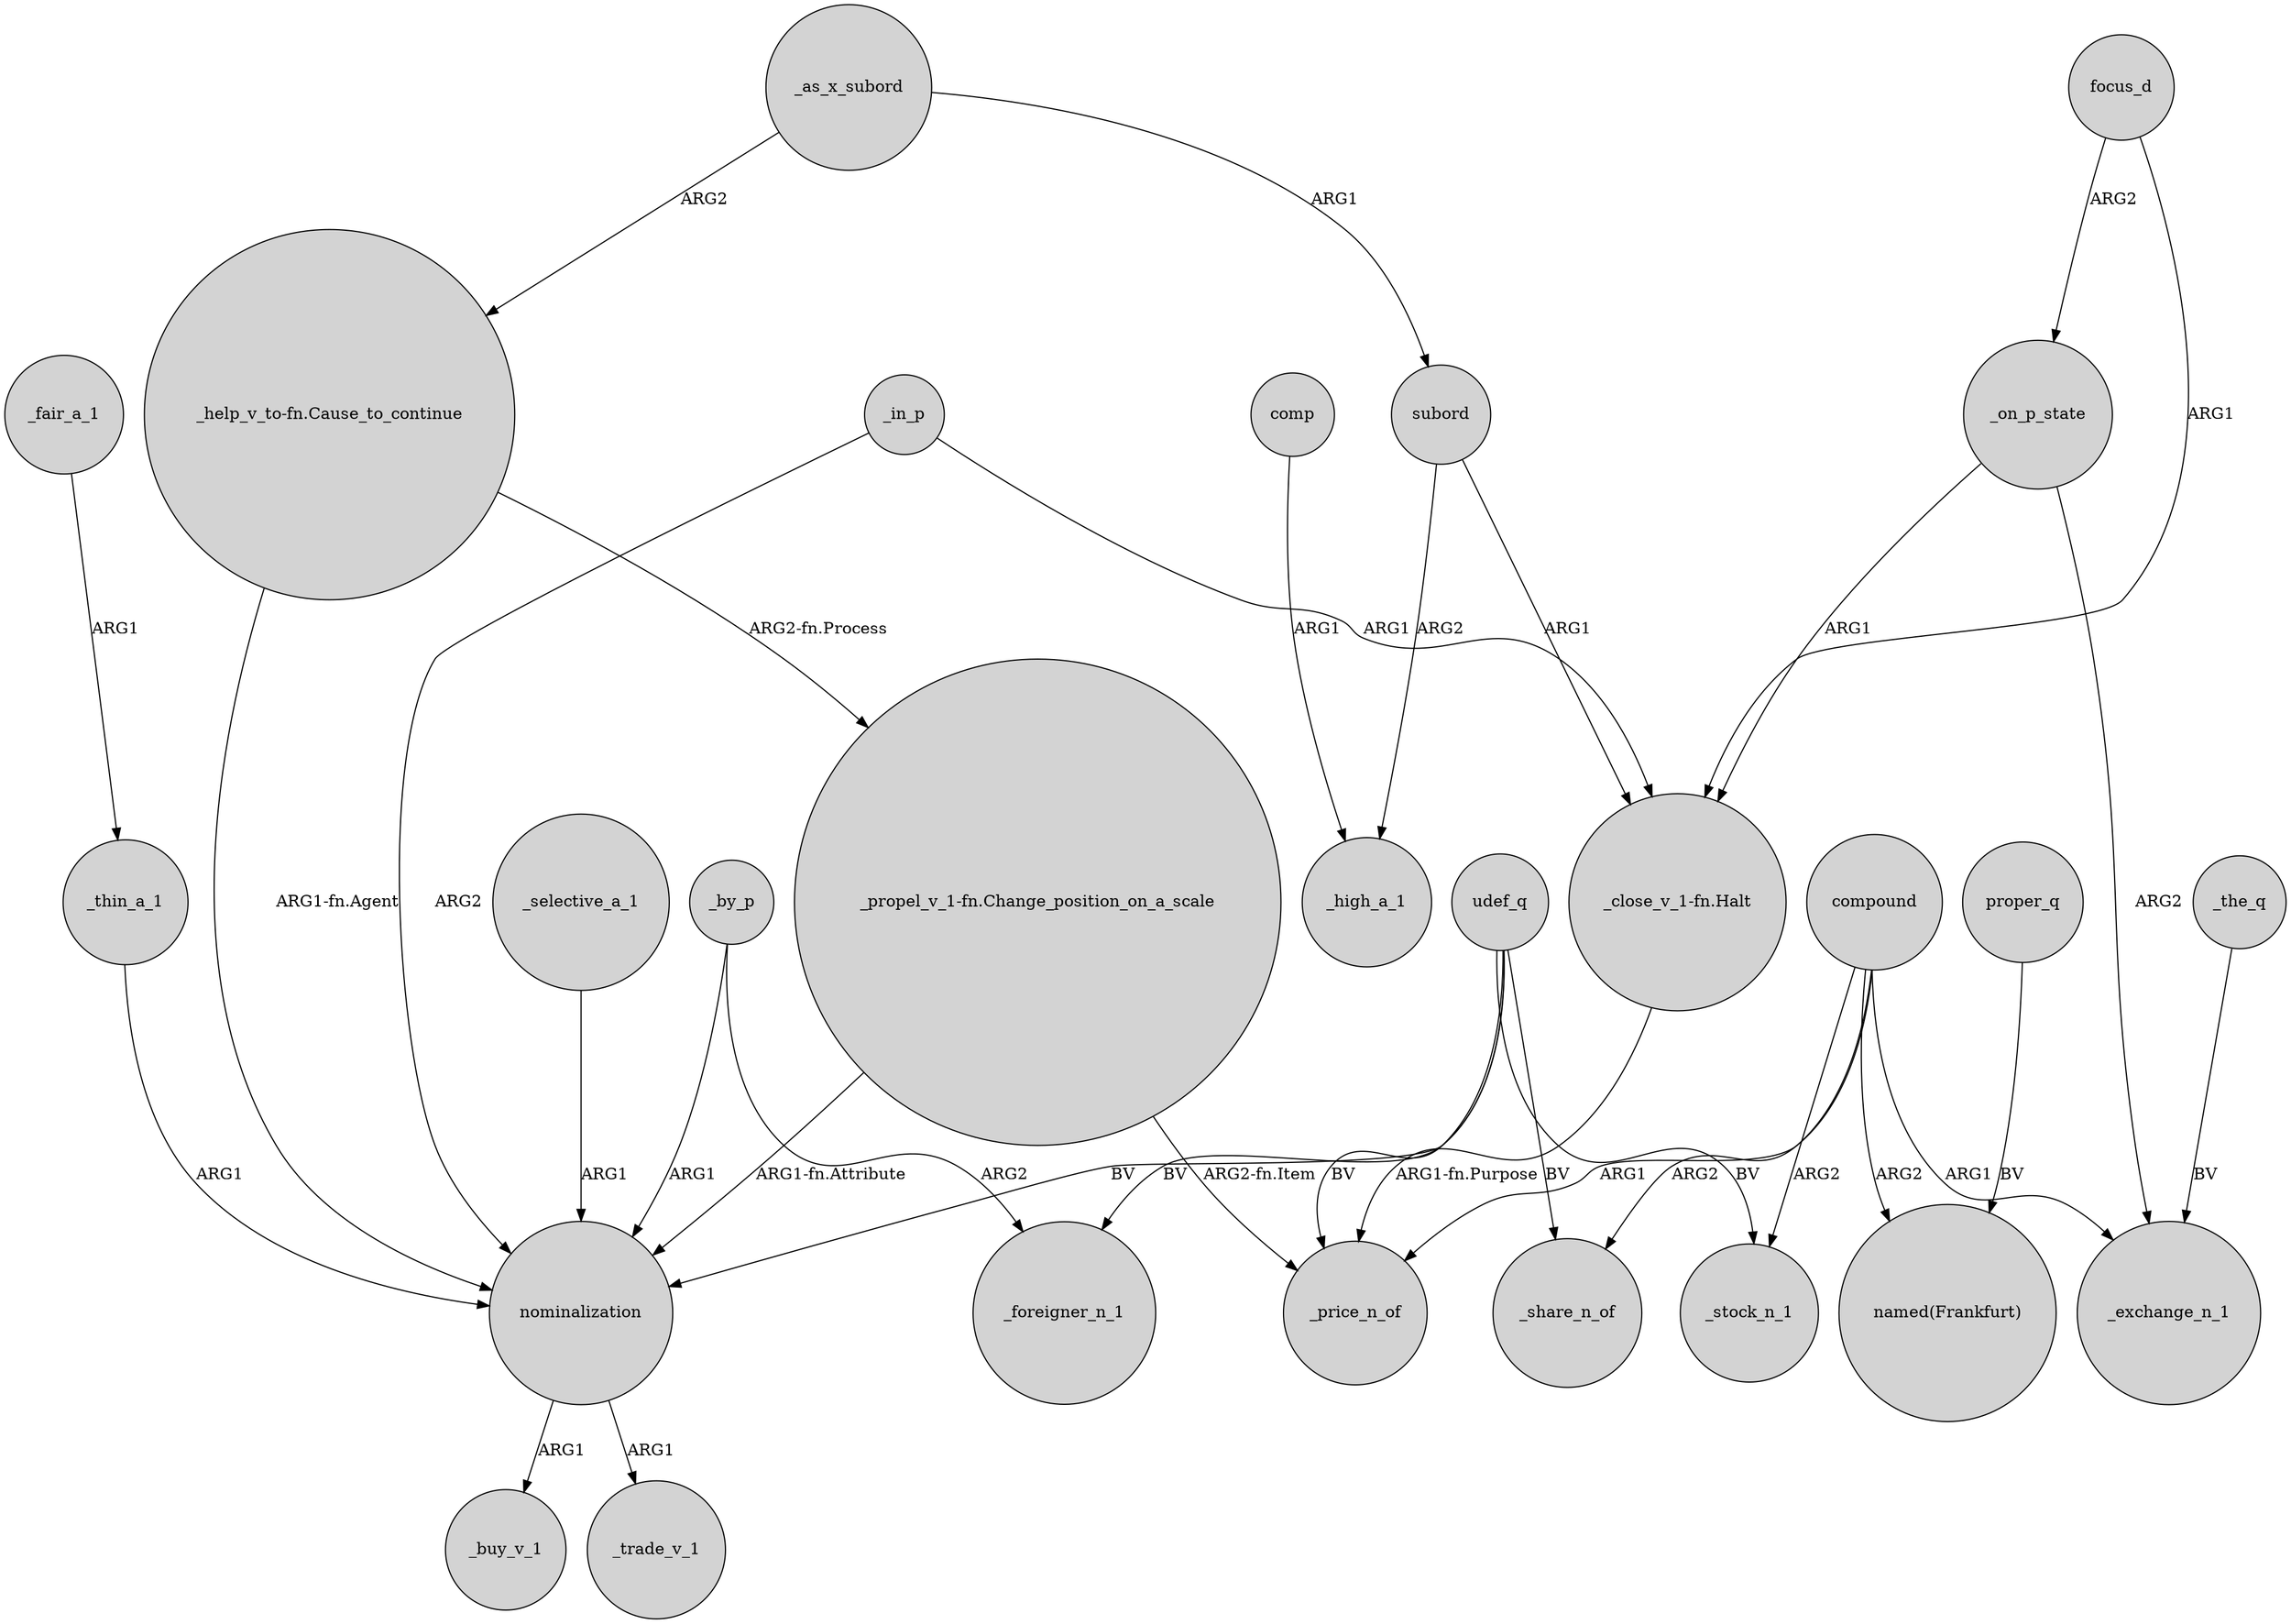digraph {
	node [shape=circle style=filled]
	nominalization -> _buy_v_1 [label=ARG1]
	proper_q -> "named(Frankfurt)" [label=BV]
	focus_d -> "_close_v_1-fn.Halt" [label=ARG1]
	_by_p -> _foreigner_n_1 [label=ARG2]
	udef_q -> _foreigner_n_1 [label=BV]
	_in_p -> "_close_v_1-fn.Halt" [label=ARG1]
	udef_q -> _price_n_of [label=BV]
	compound -> "named(Frankfurt)" [label=ARG2]
	_fair_a_1 -> _thin_a_1 [label=ARG1]
	subord -> "_close_v_1-fn.Halt" [label=ARG1]
	udef_q -> nominalization [label=BV]
	focus_d -> _on_p_state [label=ARG2]
	_selective_a_1 -> nominalization [label=ARG1]
	compound -> _exchange_n_1 [label=ARG1]
	_on_p_state -> _exchange_n_1 [label=ARG2]
	_as_x_subord -> subord [label=ARG1]
	_as_x_subord -> "_help_v_to-fn.Cause_to_continue" [label=ARG2]
	udef_q -> _stock_n_1 [label=BV]
	subord -> _high_a_1 [label=ARG2]
	comp -> _high_a_1 [label=ARG1]
	udef_q -> _share_n_of [label=BV]
	compound -> _stock_n_1 [label=ARG2]
	_by_p -> nominalization [label=ARG1]
	compound -> _share_n_of [label=ARG2]
	"_propel_v_1-fn.Change_position_on_a_scale" -> _price_n_of [label="ARG2-fn.Item"]
	_thin_a_1 -> nominalization [label=ARG1]
	"_help_v_to-fn.Cause_to_continue" -> "_propel_v_1-fn.Change_position_on_a_scale" [label="ARG2-fn.Process"]
	"_propel_v_1-fn.Change_position_on_a_scale" -> nominalization [label="ARG1-fn.Attribute"]
	_the_q -> _exchange_n_1 [label=BV]
	_in_p -> nominalization [label=ARG2]
	"_close_v_1-fn.Halt" -> _price_n_of [label="ARG1-fn.Purpose"]
	compound -> _price_n_of [label=ARG1]
	_on_p_state -> "_close_v_1-fn.Halt" [label=ARG1]
	"_help_v_to-fn.Cause_to_continue" -> nominalization [label="ARG1-fn.Agent"]
	nominalization -> _trade_v_1 [label=ARG1]
}
